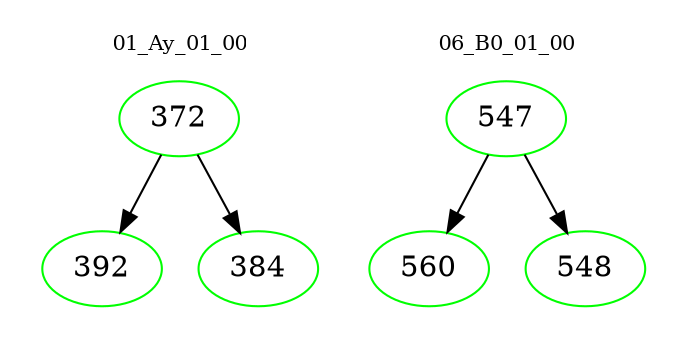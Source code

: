 digraph{
subgraph cluster_0 {
color = white
label = "01_Ay_01_00";
fontsize=10;
T0_372 [label="372", color="green"]
T0_372 -> T0_392 [color="black"]
T0_392 [label="392", color="green"]
T0_372 -> T0_384 [color="black"]
T0_384 [label="384", color="green"]
}
subgraph cluster_1 {
color = white
label = "06_B0_01_00";
fontsize=10;
T1_547 [label="547", color="green"]
T1_547 -> T1_560 [color="black"]
T1_560 [label="560", color="green"]
T1_547 -> T1_548 [color="black"]
T1_548 [label="548", color="green"]
}
}
